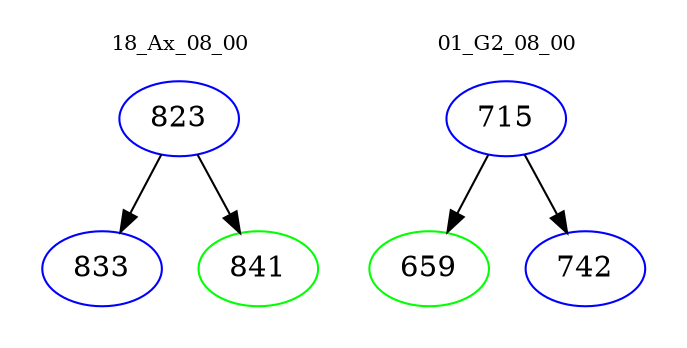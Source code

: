 digraph{
subgraph cluster_0 {
color = white
label = "18_Ax_08_00";
fontsize=10;
T0_823 [label="823", color="blue"]
T0_823 -> T0_833 [color="black"]
T0_833 [label="833", color="blue"]
T0_823 -> T0_841 [color="black"]
T0_841 [label="841", color="green"]
}
subgraph cluster_1 {
color = white
label = "01_G2_08_00";
fontsize=10;
T1_715 [label="715", color="blue"]
T1_715 -> T1_659 [color="black"]
T1_659 [label="659", color="green"]
T1_715 -> T1_742 [color="black"]
T1_742 [label="742", color="blue"]
}
}
